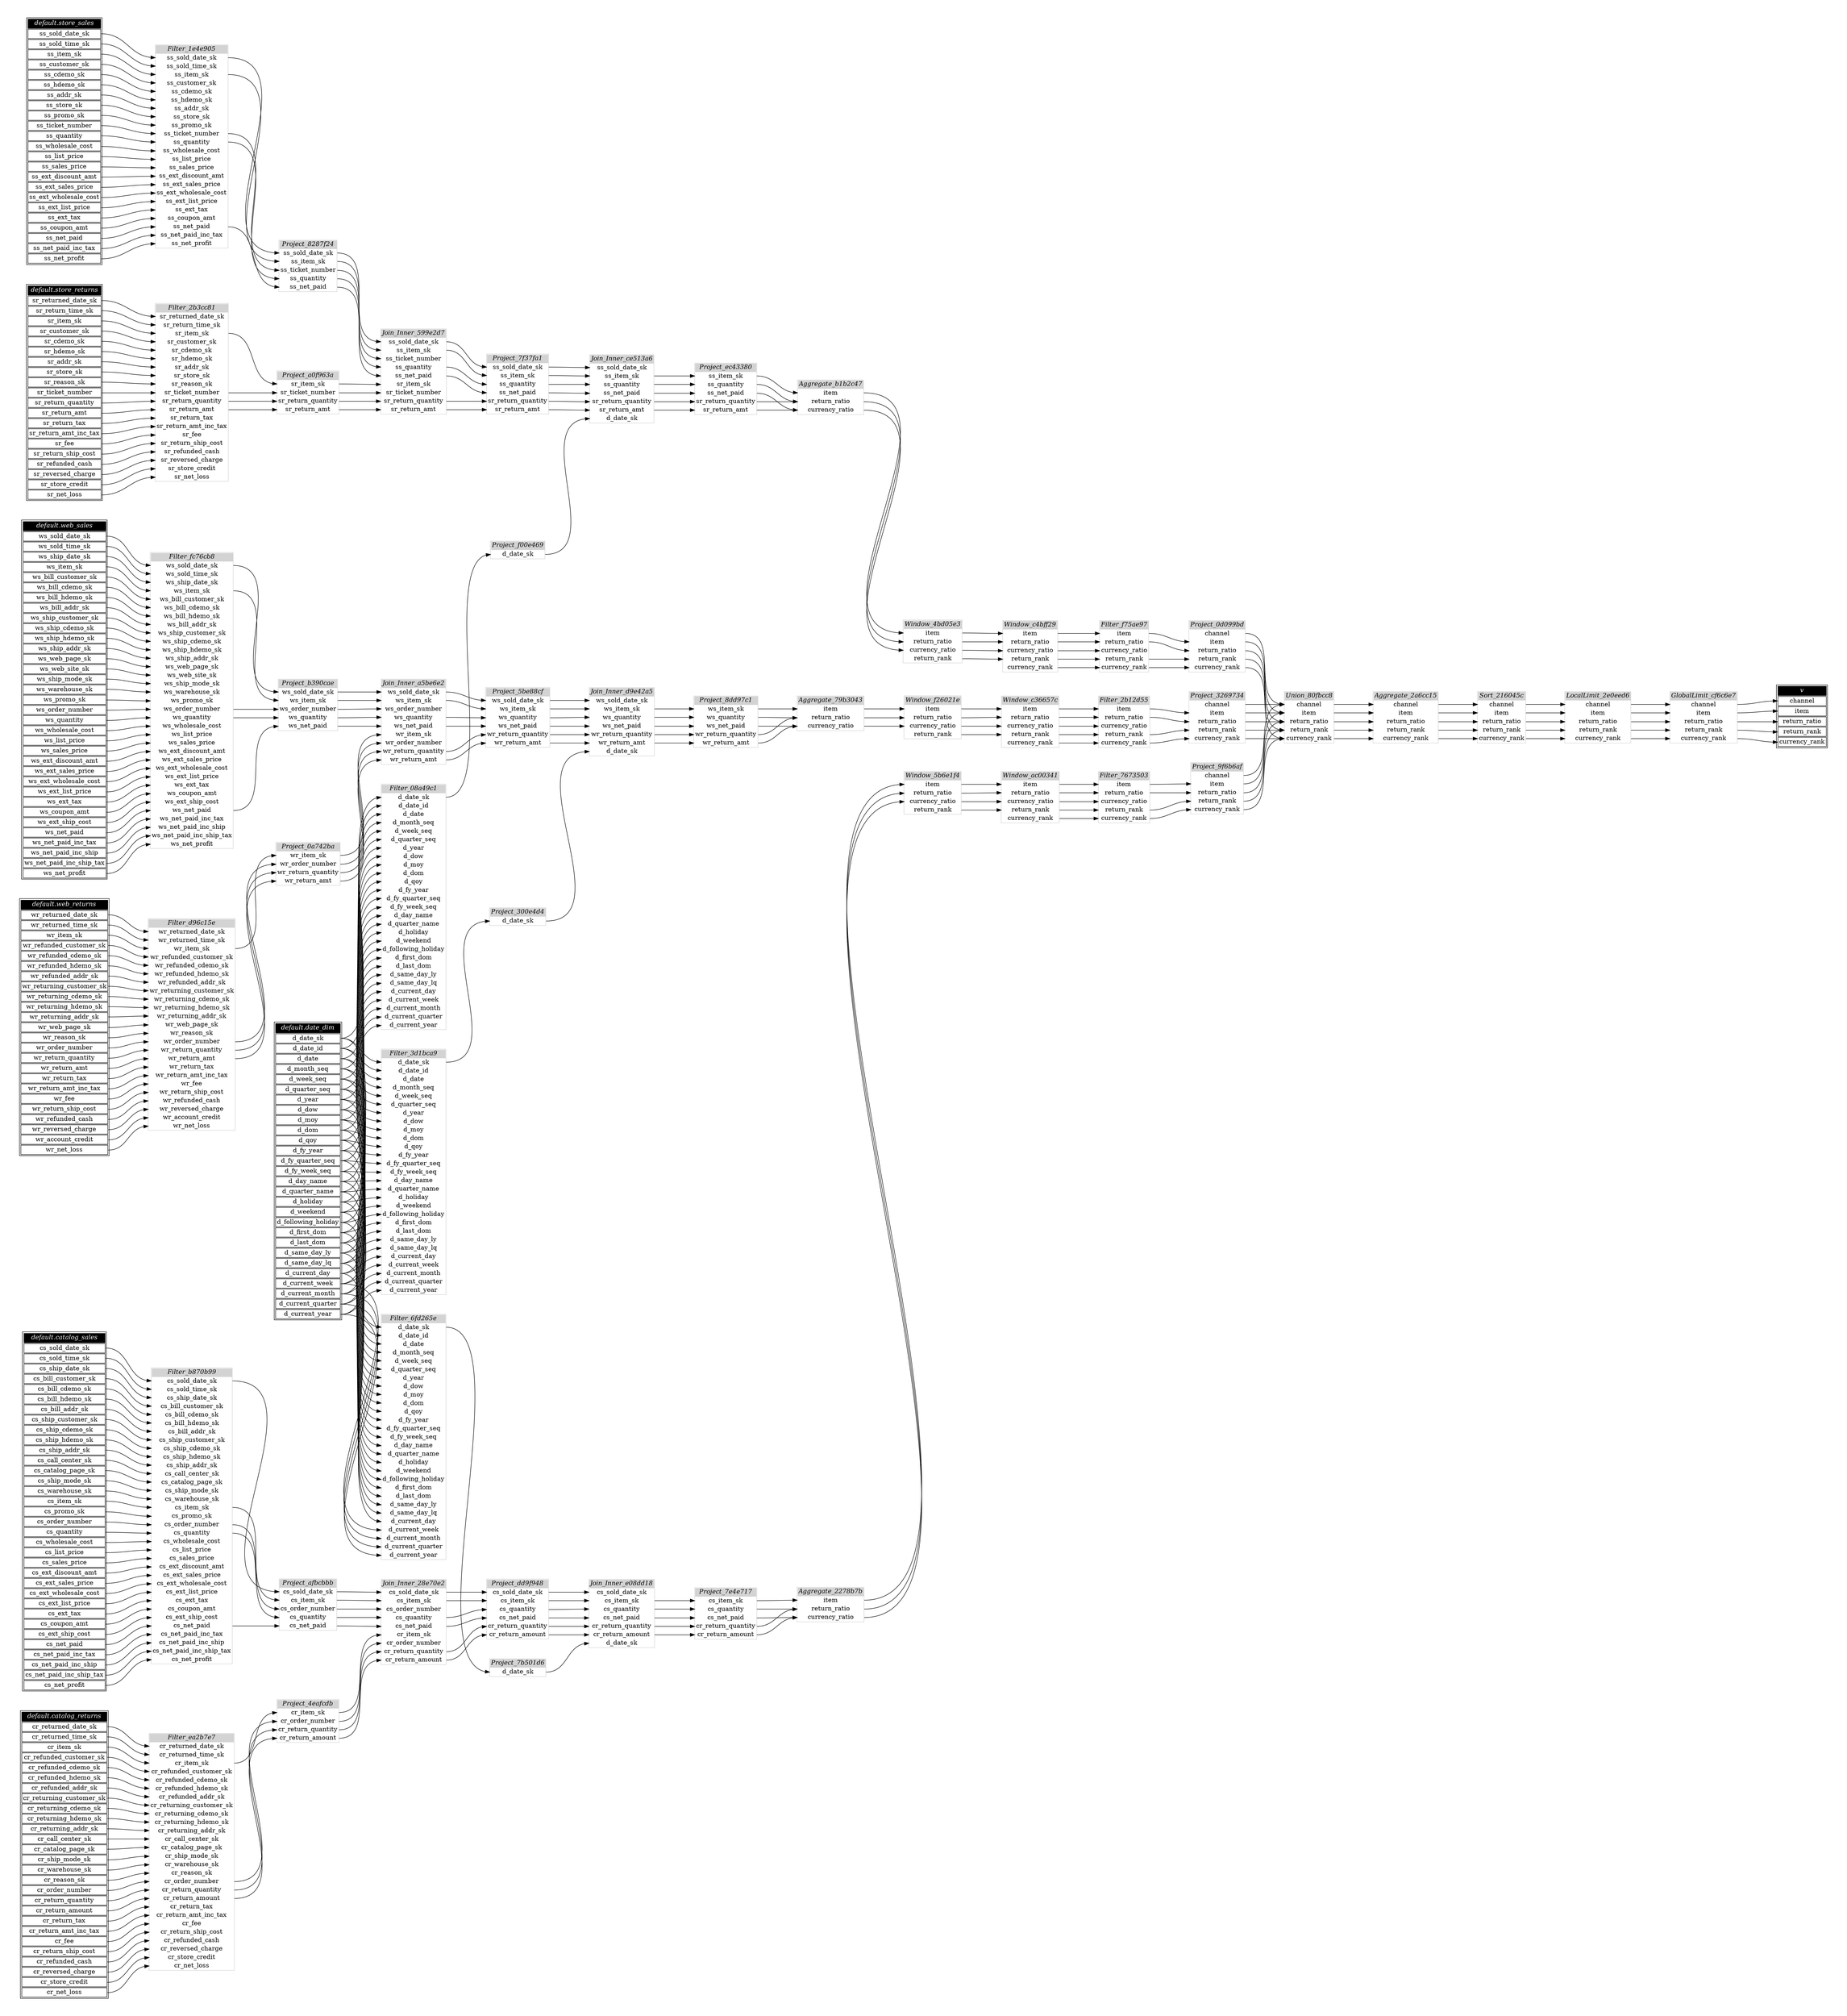 // Automatically generated by TPCDSFlowTestSuite


digraph {
  graph [pad="0.5" nodesep="0.5" ranksep="1" fontname="Helvetica" rankdir=LR];
  node [shape=plaintext]

  
"Aggregate_2278b7b" [label=<
<table color="lightgray" border="1" cellborder="0" cellspacing="0">
  <tr><td bgcolor="lightgray" port="nodeName"><i>Aggregate_2278b7b</i></td></tr>
  <tr><td port="0">item</td></tr>
<tr><td port="1">return_ratio</td></tr>
<tr><td port="2">currency_ratio</td></tr>
</table>>];
     

"Aggregate_2a6cc15" [label=<
<table color="lightgray" border="1" cellborder="0" cellspacing="0">
  <tr><td bgcolor="lightgray" port="nodeName"><i>Aggregate_2a6cc15</i></td></tr>
  <tr><td port="0">channel</td></tr>
<tr><td port="1">item</td></tr>
<tr><td port="2">return_ratio</td></tr>
<tr><td port="3">return_rank</td></tr>
<tr><td port="4">currency_rank</td></tr>
</table>>];
     

"Aggregate_79b3043" [label=<
<table color="lightgray" border="1" cellborder="0" cellspacing="0">
  <tr><td bgcolor="lightgray" port="nodeName"><i>Aggregate_79b3043</i></td></tr>
  <tr><td port="0">item</td></tr>
<tr><td port="1">return_ratio</td></tr>
<tr><td port="2">currency_ratio</td></tr>
</table>>];
     

"Aggregate_b1b2c47" [label=<
<table color="lightgray" border="1" cellborder="0" cellspacing="0">
  <tr><td bgcolor="lightgray" port="nodeName"><i>Aggregate_b1b2c47</i></td></tr>
  <tr><td port="0">item</td></tr>
<tr><td port="1">return_ratio</td></tr>
<tr><td port="2">currency_ratio</td></tr>
</table>>];
     

"Filter_08a49c1" [label=<
<table color="lightgray" border="1" cellborder="0" cellspacing="0">
  <tr><td bgcolor="lightgray" port="nodeName"><i>Filter_08a49c1</i></td></tr>
  <tr><td port="0">d_date_sk</td></tr>
<tr><td port="1">d_date_id</td></tr>
<tr><td port="2">d_date</td></tr>
<tr><td port="3">d_month_seq</td></tr>
<tr><td port="4">d_week_seq</td></tr>
<tr><td port="5">d_quarter_seq</td></tr>
<tr><td port="6">d_year</td></tr>
<tr><td port="7">d_dow</td></tr>
<tr><td port="8">d_moy</td></tr>
<tr><td port="9">d_dom</td></tr>
<tr><td port="10">d_qoy</td></tr>
<tr><td port="11">d_fy_year</td></tr>
<tr><td port="12">d_fy_quarter_seq</td></tr>
<tr><td port="13">d_fy_week_seq</td></tr>
<tr><td port="14">d_day_name</td></tr>
<tr><td port="15">d_quarter_name</td></tr>
<tr><td port="16">d_holiday</td></tr>
<tr><td port="17">d_weekend</td></tr>
<tr><td port="18">d_following_holiday</td></tr>
<tr><td port="19">d_first_dom</td></tr>
<tr><td port="20">d_last_dom</td></tr>
<tr><td port="21">d_same_day_ly</td></tr>
<tr><td port="22">d_same_day_lq</td></tr>
<tr><td port="23">d_current_day</td></tr>
<tr><td port="24">d_current_week</td></tr>
<tr><td port="25">d_current_month</td></tr>
<tr><td port="26">d_current_quarter</td></tr>
<tr><td port="27">d_current_year</td></tr>
</table>>];
     

"Filter_1e4e905" [label=<
<table color="lightgray" border="1" cellborder="0" cellspacing="0">
  <tr><td bgcolor="lightgray" port="nodeName"><i>Filter_1e4e905</i></td></tr>
  <tr><td port="0">ss_sold_date_sk</td></tr>
<tr><td port="1">ss_sold_time_sk</td></tr>
<tr><td port="2">ss_item_sk</td></tr>
<tr><td port="3">ss_customer_sk</td></tr>
<tr><td port="4">ss_cdemo_sk</td></tr>
<tr><td port="5">ss_hdemo_sk</td></tr>
<tr><td port="6">ss_addr_sk</td></tr>
<tr><td port="7">ss_store_sk</td></tr>
<tr><td port="8">ss_promo_sk</td></tr>
<tr><td port="9">ss_ticket_number</td></tr>
<tr><td port="10">ss_quantity</td></tr>
<tr><td port="11">ss_wholesale_cost</td></tr>
<tr><td port="12">ss_list_price</td></tr>
<tr><td port="13">ss_sales_price</td></tr>
<tr><td port="14">ss_ext_discount_amt</td></tr>
<tr><td port="15">ss_ext_sales_price</td></tr>
<tr><td port="16">ss_ext_wholesale_cost</td></tr>
<tr><td port="17">ss_ext_list_price</td></tr>
<tr><td port="18">ss_ext_tax</td></tr>
<tr><td port="19">ss_coupon_amt</td></tr>
<tr><td port="20">ss_net_paid</td></tr>
<tr><td port="21">ss_net_paid_inc_tax</td></tr>
<tr><td port="22">ss_net_profit</td></tr>
</table>>];
     

"Filter_2b12d55" [label=<
<table color="lightgray" border="1" cellborder="0" cellspacing="0">
  <tr><td bgcolor="lightgray" port="nodeName"><i>Filter_2b12d55</i></td></tr>
  <tr><td port="0">item</td></tr>
<tr><td port="1">return_ratio</td></tr>
<tr><td port="2">currency_ratio</td></tr>
<tr><td port="3">return_rank</td></tr>
<tr><td port="4">currency_rank</td></tr>
</table>>];
     

"Filter_2b3cc81" [label=<
<table color="lightgray" border="1" cellborder="0" cellspacing="0">
  <tr><td bgcolor="lightgray" port="nodeName"><i>Filter_2b3cc81</i></td></tr>
  <tr><td port="0">sr_returned_date_sk</td></tr>
<tr><td port="1">sr_return_time_sk</td></tr>
<tr><td port="2">sr_item_sk</td></tr>
<tr><td port="3">sr_customer_sk</td></tr>
<tr><td port="4">sr_cdemo_sk</td></tr>
<tr><td port="5">sr_hdemo_sk</td></tr>
<tr><td port="6">sr_addr_sk</td></tr>
<tr><td port="7">sr_store_sk</td></tr>
<tr><td port="8">sr_reason_sk</td></tr>
<tr><td port="9">sr_ticket_number</td></tr>
<tr><td port="10">sr_return_quantity</td></tr>
<tr><td port="11">sr_return_amt</td></tr>
<tr><td port="12">sr_return_tax</td></tr>
<tr><td port="13">sr_return_amt_inc_tax</td></tr>
<tr><td port="14">sr_fee</td></tr>
<tr><td port="15">sr_return_ship_cost</td></tr>
<tr><td port="16">sr_refunded_cash</td></tr>
<tr><td port="17">sr_reversed_charge</td></tr>
<tr><td port="18">sr_store_credit</td></tr>
<tr><td port="19">sr_net_loss</td></tr>
</table>>];
     

"Filter_3d1bca9" [label=<
<table color="lightgray" border="1" cellborder="0" cellspacing="0">
  <tr><td bgcolor="lightgray" port="nodeName"><i>Filter_3d1bca9</i></td></tr>
  <tr><td port="0">d_date_sk</td></tr>
<tr><td port="1">d_date_id</td></tr>
<tr><td port="2">d_date</td></tr>
<tr><td port="3">d_month_seq</td></tr>
<tr><td port="4">d_week_seq</td></tr>
<tr><td port="5">d_quarter_seq</td></tr>
<tr><td port="6">d_year</td></tr>
<tr><td port="7">d_dow</td></tr>
<tr><td port="8">d_moy</td></tr>
<tr><td port="9">d_dom</td></tr>
<tr><td port="10">d_qoy</td></tr>
<tr><td port="11">d_fy_year</td></tr>
<tr><td port="12">d_fy_quarter_seq</td></tr>
<tr><td port="13">d_fy_week_seq</td></tr>
<tr><td port="14">d_day_name</td></tr>
<tr><td port="15">d_quarter_name</td></tr>
<tr><td port="16">d_holiday</td></tr>
<tr><td port="17">d_weekend</td></tr>
<tr><td port="18">d_following_holiday</td></tr>
<tr><td port="19">d_first_dom</td></tr>
<tr><td port="20">d_last_dom</td></tr>
<tr><td port="21">d_same_day_ly</td></tr>
<tr><td port="22">d_same_day_lq</td></tr>
<tr><td port="23">d_current_day</td></tr>
<tr><td port="24">d_current_week</td></tr>
<tr><td port="25">d_current_month</td></tr>
<tr><td port="26">d_current_quarter</td></tr>
<tr><td port="27">d_current_year</td></tr>
</table>>];
     

"Filter_6fd265e" [label=<
<table color="lightgray" border="1" cellborder="0" cellspacing="0">
  <tr><td bgcolor="lightgray" port="nodeName"><i>Filter_6fd265e</i></td></tr>
  <tr><td port="0">d_date_sk</td></tr>
<tr><td port="1">d_date_id</td></tr>
<tr><td port="2">d_date</td></tr>
<tr><td port="3">d_month_seq</td></tr>
<tr><td port="4">d_week_seq</td></tr>
<tr><td port="5">d_quarter_seq</td></tr>
<tr><td port="6">d_year</td></tr>
<tr><td port="7">d_dow</td></tr>
<tr><td port="8">d_moy</td></tr>
<tr><td port="9">d_dom</td></tr>
<tr><td port="10">d_qoy</td></tr>
<tr><td port="11">d_fy_year</td></tr>
<tr><td port="12">d_fy_quarter_seq</td></tr>
<tr><td port="13">d_fy_week_seq</td></tr>
<tr><td port="14">d_day_name</td></tr>
<tr><td port="15">d_quarter_name</td></tr>
<tr><td port="16">d_holiday</td></tr>
<tr><td port="17">d_weekend</td></tr>
<tr><td port="18">d_following_holiday</td></tr>
<tr><td port="19">d_first_dom</td></tr>
<tr><td port="20">d_last_dom</td></tr>
<tr><td port="21">d_same_day_ly</td></tr>
<tr><td port="22">d_same_day_lq</td></tr>
<tr><td port="23">d_current_day</td></tr>
<tr><td port="24">d_current_week</td></tr>
<tr><td port="25">d_current_month</td></tr>
<tr><td port="26">d_current_quarter</td></tr>
<tr><td port="27">d_current_year</td></tr>
</table>>];
     

"Filter_7673503" [label=<
<table color="lightgray" border="1" cellborder="0" cellspacing="0">
  <tr><td bgcolor="lightgray" port="nodeName"><i>Filter_7673503</i></td></tr>
  <tr><td port="0">item</td></tr>
<tr><td port="1">return_ratio</td></tr>
<tr><td port="2">currency_ratio</td></tr>
<tr><td port="3">return_rank</td></tr>
<tr><td port="4">currency_rank</td></tr>
</table>>];
     

"Filter_b870b99" [label=<
<table color="lightgray" border="1" cellborder="0" cellspacing="0">
  <tr><td bgcolor="lightgray" port="nodeName"><i>Filter_b870b99</i></td></tr>
  <tr><td port="0">cs_sold_date_sk</td></tr>
<tr><td port="1">cs_sold_time_sk</td></tr>
<tr><td port="2">cs_ship_date_sk</td></tr>
<tr><td port="3">cs_bill_customer_sk</td></tr>
<tr><td port="4">cs_bill_cdemo_sk</td></tr>
<tr><td port="5">cs_bill_hdemo_sk</td></tr>
<tr><td port="6">cs_bill_addr_sk</td></tr>
<tr><td port="7">cs_ship_customer_sk</td></tr>
<tr><td port="8">cs_ship_cdemo_sk</td></tr>
<tr><td port="9">cs_ship_hdemo_sk</td></tr>
<tr><td port="10">cs_ship_addr_sk</td></tr>
<tr><td port="11">cs_call_center_sk</td></tr>
<tr><td port="12">cs_catalog_page_sk</td></tr>
<tr><td port="13">cs_ship_mode_sk</td></tr>
<tr><td port="14">cs_warehouse_sk</td></tr>
<tr><td port="15">cs_item_sk</td></tr>
<tr><td port="16">cs_promo_sk</td></tr>
<tr><td port="17">cs_order_number</td></tr>
<tr><td port="18">cs_quantity</td></tr>
<tr><td port="19">cs_wholesale_cost</td></tr>
<tr><td port="20">cs_list_price</td></tr>
<tr><td port="21">cs_sales_price</td></tr>
<tr><td port="22">cs_ext_discount_amt</td></tr>
<tr><td port="23">cs_ext_sales_price</td></tr>
<tr><td port="24">cs_ext_wholesale_cost</td></tr>
<tr><td port="25">cs_ext_list_price</td></tr>
<tr><td port="26">cs_ext_tax</td></tr>
<tr><td port="27">cs_coupon_amt</td></tr>
<tr><td port="28">cs_ext_ship_cost</td></tr>
<tr><td port="29">cs_net_paid</td></tr>
<tr><td port="30">cs_net_paid_inc_tax</td></tr>
<tr><td port="31">cs_net_paid_inc_ship</td></tr>
<tr><td port="32">cs_net_paid_inc_ship_tax</td></tr>
<tr><td port="33">cs_net_profit</td></tr>
</table>>];
     

"Filter_d96c15e" [label=<
<table color="lightgray" border="1" cellborder="0" cellspacing="0">
  <tr><td bgcolor="lightgray" port="nodeName"><i>Filter_d96c15e</i></td></tr>
  <tr><td port="0">wr_returned_date_sk</td></tr>
<tr><td port="1">wr_returned_time_sk</td></tr>
<tr><td port="2">wr_item_sk</td></tr>
<tr><td port="3">wr_refunded_customer_sk</td></tr>
<tr><td port="4">wr_refunded_cdemo_sk</td></tr>
<tr><td port="5">wr_refunded_hdemo_sk</td></tr>
<tr><td port="6">wr_refunded_addr_sk</td></tr>
<tr><td port="7">wr_returning_customer_sk</td></tr>
<tr><td port="8">wr_returning_cdemo_sk</td></tr>
<tr><td port="9">wr_returning_hdemo_sk</td></tr>
<tr><td port="10">wr_returning_addr_sk</td></tr>
<tr><td port="11">wr_web_page_sk</td></tr>
<tr><td port="12">wr_reason_sk</td></tr>
<tr><td port="13">wr_order_number</td></tr>
<tr><td port="14">wr_return_quantity</td></tr>
<tr><td port="15">wr_return_amt</td></tr>
<tr><td port="16">wr_return_tax</td></tr>
<tr><td port="17">wr_return_amt_inc_tax</td></tr>
<tr><td port="18">wr_fee</td></tr>
<tr><td port="19">wr_return_ship_cost</td></tr>
<tr><td port="20">wr_refunded_cash</td></tr>
<tr><td port="21">wr_reversed_charge</td></tr>
<tr><td port="22">wr_account_credit</td></tr>
<tr><td port="23">wr_net_loss</td></tr>
</table>>];
     

"Filter_ea2b7e7" [label=<
<table color="lightgray" border="1" cellborder="0" cellspacing="0">
  <tr><td bgcolor="lightgray" port="nodeName"><i>Filter_ea2b7e7</i></td></tr>
  <tr><td port="0">cr_returned_date_sk</td></tr>
<tr><td port="1">cr_returned_time_sk</td></tr>
<tr><td port="2">cr_item_sk</td></tr>
<tr><td port="3">cr_refunded_customer_sk</td></tr>
<tr><td port="4">cr_refunded_cdemo_sk</td></tr>
<tr><td port="5">cr_refunded_hdemo_sk</td></tr>
<tr><td port="6">cr_refunded_addr_sk</td></tr>
<tr><td port="7">cr_returning_customer_sk</td></tr>
<tr><td port="8">cr_returning_cdemo_sk</td></tr>
<tr><td port="9">cr_returning_hdemo_sk</td></tr>
<tr><td port="10">cr_returning_addr_sk</td></tr>
<tr><td port="11">cr_call_center_sk</td></tr>
<tr><td port="12">cr_catalog_page_sk</td></tr>
<tr><td port="13">cr_ship_mode_sk</td></tr>
<tr><td port="14">cr_warehouse_sk</td></tr>
<tr><td port="15">cr_reason_sk</td></tr>
<tr><td port="16">cr_order_number</td></tr>
<tr><td port="17">cr_return_quantity</td></tr>
<tr><td port="18">cr_return_amount</td></tr>
<tr><td port="19">cr_return_tax</td></tr>
<tr><td port="20">cr_return_amt_inc_tax</td></tr>
<tr><td port="21">cr_fee</td></tr>
<tr><td port="22">cr_return_ship_cost</td></tr>
<tr><td port="23">cr_refunded_cash</td></tr>
<tr><td port="24">cr_reversed_charge</td></tr>
<tr><td port="25">cr_store_credit</td></tr>
<tr><td port="26">cr_net_loss</td></tr>
</table>>];
     

"Filter_f75ae97" [label=<
<table color="lightgray" border="1" cellborder="0" cellspacing="0">
  <tr><td bgcolor="lightgray" port="nodeName"><i>Filter_f75ae97</i></td></tr>
  <tr><td port="0">item</td></tr>
<tr><td port="1">return_ratio</td></tr>
<tr><td port="2">currency_ratio</td></tr>
<tr><td port="3">return_rank</td></tr>
<tr><td port="4">currency_rank</td></tr>
</table>>];
     

"Filter_fc76cb8" [label=<
<table color="lightgray" border="1" cellborder="0" cellspacing="0">
  <tr><td bgcolor="lightgray" port="nodeName"><i>Filter_fc76cb8</i></td></tr>
  <tr><td port="0">ws_sold_date_sk</td></tr>
<tr><td port="1">ws_sold_time_sk</td></tr>
<tr><td port="2">ws_ship_date_sk</td></tr>
<tr><td port="3">ws_item_sk</td></tr>
<tr><td port="4">ws_bill_customer_sk</td></tr>
<tr><td port="5">ws_bill_cdemo_sk</td></tr>
<tr><td port="6">ws_bill_hdemo_sk</td></tr>
<tr><td port="7">ws_bill_addr_sk</td></tr>
<tr><td port="8">ws_ship_customer_sk</td></tr>
<tr><td port="9">ws_ship_cdemo_sk</td></tr>
<tr><td port="10">ws_ship_hdemo_sk</td></tr>
<tr><td port="11">ws_ship_addr_sk</td></tr>
<tr><td port="12">ws_web_page_sk</td></tr>
<tr><td port="13">ws_web_site_sk</td></tr>
<tr><td port="14">ws_ship_mode_sk</td></tr>
<tr><td port="15">ws_warehouse_sk</td></tr>
<tr><td port="16">ws_promo_sk</td></tr>
<tr><td port="17">ws_order_number</td></tr>
<tr><td port="18">ws_quantity</td></tr>
<tr><td port="19">ws_wholesale_cost</td></tr>
<tr><td port="20">ws_list_price</td></tr>
<tr><td port="21">ws_sales_price</td></tr>
<tr><td port="22">ws_ext_discount_amt</td></tr>
<tr><td port="23">ws_ext_sales_price</td></tr>
<tr><td port="24">ws_ext_wholesale_cost</td></tr>
<tr><td port="25">ws_ext_list_price</td></tr>
<tr><td port="26">ws_ext_tax</td></tr>
<tr><td port="27">ws_coupon_amt</td></tr>
<tr><td port="28">ws_ext_ship_cost</td></tr>
<tr><td port="29">ws_net_paid</td></tr>
<tr><td port="30">ws_net_paid_inc_tax</td></tr>
<tr><td port="31">ws_net_paid_inc_ship</td></tr>
<tr><td port="32">ws_net_paid_inc_ship_tax</td></tr>
<tr><td port="33">ws_net_profit</td></tr>
</table>>];
     

"GlobalLimit_cf6c6e7" [label=<
<table color="lightgray" border="1" cellborder="0" cellspacing="0">
  <tr><td bgcolor="lightgray" port="nodeName"><i>GlobalLimit_cf6c6e7</i></td></tr>
  <tr><td port="0">channel</td></tr>
<tr><td port="1">item</td></tr>
<tr><td port="2">return_ratio</td></tr>
<tr><td port="3">return_rank</td></tr>
<tr><td port="4">currency_rank</td></tr>
</table>>];
     

"Join_Inner_28e70e2" [label=<
<table color="lightgray" border="1" cellborder="0" cellspacing="0">
  <tr><td bgcolor="lightgray" port="nodeName"><i>Join_Inner_28e70e2</i></td></tr>
  <tr><td port="0">cs_sold_date_sk</td></tr>
<tr><td port="1">cs_item_sk</td></tr>
<tr><td port="2">cs_order_number</td></tr>
<tr><td port="3">cs_quantity</td></tr>
<tr><td port="4">cs_net_paid</td></tr>
<tr><td port="5">cr_item_sk</td></tr>
<tr><td port="6">cr_order_number</td></tr>
<tr><td port="7">cr_return_quantity</td></tr>
<tr><td port="8">cr_return_amount</td></tr>
</table>>];
     

"Join_Inner_599e2d7" [label=<
<table color="lightgray" border="1" cellborder="0" cellspacing="0">
  <tr><td bgcolor="lightgray" port="nodeName"><i>Join_Inner_599e2d7</i></td></tr>
  <tr><td port="0">ss_sold_date_sk</td></tr>
<tr><td port="1">ss_item_sk</td></tr>
<tr><td port="2">ss_ticket_number</td></tr>
<tr><td port="3">ss_quantity</td></tr>
<tr><td port="4">ss_net_paid</td></tr>
<tr><td port="5">sr_item_sk</td></tr>
<tr><td port="6">sr_ticket_number</td></tr>
<tr><td port="7">sr_return_quantity</td></tr>
<tr><td port="8">sr_return_amt</td></tr>
</table>>];
     

"Join_Inner_a5be6e2" [label=<
<table color="lightgray" border="1" cellborder="0" cellspacing="0">
  <tr><td bgcolor="lightgray" port="nodeName"><i>Join_Inner_a5be6e2</i></td></tr>
  <tr><td port="0">ws_sold_date_sk</td></tr>
<tr><td port="1">ws_item_sk</td></tr>
<tr><td port="2">ws_order_number</td></tr>
<tr><td port="3">ws_quantity</td></tr>
<tr><td port="4">ws_net_paid</td></tr>
<tr><td port="5">wr_item_sk</td></tr>
<tr><td port="6">wr_order_number</td></tr>
<tr><td port="7">wr_return_quantity</td></tr>
<tr><td port="8">wr_return_amt</td></tr>
</table>>];
     

"Join_Inner_ce513a6" [label=<
<table color="lightgray" border="1" cellborder="0" cellspacing="0">
  <tr><td bgcolor="lightgray" port="nodeName"><i>Join_Inner_ce513a6</i></td></tr>
  <tr><td port="0">ss_sold_date_sk</td></tr>
<tr><td port="1">ss_item_sk</td></tr>
<tr><td port="2">ss_quantity</td></tr>
<tr><td port="3">ss_net_paid</td></tr>
<tr><td port="4">sr_return_quantity</td></tr>
<tr><td port="5">sr_return_amt</td></tr>
<tr><td port="6">d_date_sk</td></tr>
</table>>];
     

"Join_Inner_d9e42a5" [label=<
<table color="lightgray" border="1" cellborder="0" cellspacing="0">
  <tr><td bgcolor="lightgray" port="nodeName"><i>Join_Inner_d9e42a5</i></td></tr>
  <tr><td port="0">ws_sold_date_sk</td></tr>
<tr><td port="1">ws_item_sk</td></tr>
<tr><td port="2">ws_quantity</td></tr>
<tr><td port="3">ws_net_paid</td></tr>
<tr><td port="4">wr_return_quantity</td></tr>
<tr><td port="5">wr_return_amt</td></tr>
<tr><td port="6">d_date_sk</td></tr>
</table>>];
     

"Join_Inner_e08dd18" [label=<
<table color="lightgray" border="1" cellborder="0" cellspacing="0">
  <tr><td bgcolor="lightgray" port="nodeName"><i>Join_Inner_e08dd18</i></td></tr>
  <tr><td port="0">cs_sold_date_sk</td></tr>
<tr><td port="1">cs_item_sk</td></tr>
<tr><td port="2">cs_quantity</td></tr>
<tr><td port="3">cs_net_paid</td></tr>
<tr><td port="4">cr_return_quantity</td></tr>
<tr><td port="5">cr_return_amount</td></tr>
<tr><td port="6">d_date_sk</td></tr>
</table>>];
     

"LocalLimit_2e0eed6" [label=<
<table color="lightgray" border="1" cellborder="0" cellspacing="0">
  <tr><td bgcolor="lightgray" port="nodeName"><i>LocalLimit_2e0eed6</i></td></tr>
  <tr><td port="0">channel</td></tr>
<tr><td port="1">item</td></tr>
<tr><td port="2">return_ratio</td></tr>
<tr><td port="3">return_rank</td></tr>
<tr><td port="4">currency_rank</td></tr>
</table>>];
     

"Project_0a742ba" [label=<
<table color="lightgray" border="1" cellborder="0" cellspacing="0">
  <tr><td bgcolor="lightgray" port="nodeName"><i>Project_0a742ba</i></td></tr>
  <tr><td port="0">wr_item_sk</td></tr>
<tr><td port="1">wr_order_number</td></tr>
<tr><td port="2">wr_return_quantity</td></tr>
<tr><td port="3">wr_return_amt</td></tr>
</table>>];
     

"Project_0d099bd" [label=<
<table color="lightgray" border="1" cellborder="0" cellspacing="0">
  <tr><td bgcolor="lightgray" port="nodeName"><i>Project_0d099bd</i></td></tr>
  <tr><td port="0">channel</td></tr>
<tr><td port="1">item</td></tr>
<tr><td port="2">return_ratio</td></tr>
<tr><td port="3">return_rank</td></tr>
<tr><td port="4">currency_rank</td></tr>
</table>>];
     

"Project_300e4d4" [label=<
<table color="lightgray" border="1" cellborder="0" cellspacing="0">
  <tr><td bgcolor="lightgray" port="nodeName"><i>Project_300e4d4</i></td></tr>
  <tr><td port="0">d_date_sk</td></tr>
</table>>];
     

"Project_3269734" [label=<
<table color="lightgray" border="1" cellborder="0" cellspacing="0">
  <tr><td bgcolor="lightgray" port="nodeName"><i>Project_3269734</i></td></tr>
  <tr><td port="0">channel</td></tr>
<tr><td port="1">item</td></tr>
<tr><td port="2">return_ratio</td></tr>
<tr><td port="3">return_rank</td></tr>
<tr><td port="4">currency_rank</td></tr>
</table>>];
     

"Project_4eafcdb" [label=<
<table color="lightgray" border="1" cellborder="0" cellspacing="0">
  <tr><td bgcolor="lightgray" port="nodeName"><i>Project_4eafcdb</i></td></tr>
  <tr><td port="0">cr_item_sk</td></tr>
<tr><td port="1">cr_order_number</td></tr>
<tr><td port="2">cr_return_quantity</td></tr>
<tr><td port="3">cr_return_amount</td></tr>
</table>>];
     

"Project_5be88cf" [label=<
<table color="lightgray" border="1" cellborder="0" cellspacing="0">
  <tr><td bgcolor="lightgray" port="nodeName"><i>Project_5be88cf</i></td></tr>
  <tr><td port="0">ws_sold_date_sk</td></tr>
<tr><td port="1">ws_item_sk</td></tr>
<tr><td port="2">ws_quantity</td></tr>
<tr><td port="3">ws_net_paid</td></tr>
<tr><td port="4">wr_return_quantity</td></tr>
<tr><td port="5">wr_return_amt</td></tr>
</table>>];
     

"Project_7b501d6" [label=<
<table color="lightgray" border="1" cellborder="0" cellspacing="0">
  <tr><td bgcolor="lightgray" port="nodeName"><i>Project_7b501d6</i></td></tr>
  <tr><td port="0">d_date_sk</td></tr>
</table>>];
     

"Project_7e4e717" [label=<
<table color="lightgray" border="1" cellborder="0" cellspacing="0">
  <tr><td bgcolor="lightgray" port="nodeName"><i>Project_7e4e717</i></td></tr>
  <tr><td port="0">cs_item_sk</td></tr>
<tr><td port="1">cs_quantity</td></tr>
<tr><td port="2">cs_net_paid</td></tr>
<tr><td port="3">cr_return_quantity</td></tr>
<tr><td port="4">cr_return_amount</td></tr>
</table>>];
     

"Project_7f37fa1" [label=<
<table color="lightgray" border="1" cellborder="0" cellspacing="0">
  <tr><td bgcolor="lightgray" port="nodeName"><i>Project_7f37fa1</i></td></tr>
  <tr><td port="0">ss_sold_date_sk</td></tr>
<tr><td port="1">ss_item_sk</td></tr>
<tr><td port="2">ss_quantity</td></tr>
<tr><td port="3">ss_net_paid</td></tr>
<tr><td port="4">sr_return_quantity</td></tr>
<tr><td port="5">sr_return_amt</td></tr>
</table>>];
     

"Project_8287f24" [label=<
<table color="lightgray" border="1" cellborder="0" cellspacing="0">
  <tr><td bgcolor="lightgray" port="nodeName"><i>Project_8287f24</i></td></tr>
  <tr><td port="0">ss_sold_date_sk</td></tr>
<tr><td port="1">ss_item_sk</td></tr>
<tr><td port="2">ss_ticket_number</td></tr>
<tr><td port="3">ss_quantity</td></tr>
<tr><td port="4">ss_net_paid</td></tr>
</table>>];
     

"Project_8dd97c1" [label=<
<table color="lightgray" border="1" cellborder="0" cellspacing="0">
  <tr><td bgcolor="lightgray" port="nodeName"><i>Project_8dd97c1</i></td></tr>
  <tr><td port="0">ws_item_sk</td></tr>
<tr><td port="1">ws_quantity</td></tr>
<tr><td port="2">ws_net_paid</td></tr>
<tr><td port="3">wr_return_quantity</td></tr>
<tr><td port="4">wr_return_amt</td></tr>
</table>>];
     

"Project_9f6b6af" [label=<
<table color="lightgray" border="1" cellborder="0" cellspacing="0">
  <tr><td bgcolor="lightgray" port="nodeName"><i>Project_9f6b6af</i></td></tr>
  <tr><td port="0">channel</td></tr>
<tr><td port="1">item</td></tr>
<tr><td port="2">return_ratio</td></tr>
<tr><td port="3">return_rank</td></tr>
<tr><td port="4">currency_rank</td></tr>
</table>>];
     

"Project_a0f963a" [label=<
<table color="lightgray" border="1" cellborder="0" cellspacing="0">
  <tr><td bgcolor="lightgray" port="nodeName"><i>Project_a0f963a</i></td></tr>
  <tr><td port="0">sr_item_sk</td></tr>
<tr><td port="1">sr_ticket_number</td></tr>
<tr><td port="2">sr_return_quantity</td></tr>
<tr><td port="3">sr_return_amt</td></tr>
</table>>];
     

"Project_afbcbbb" [label=<
<table color="lightgray" border="1" cellborder="0" cellspacing="0">
  <tr><td bgcolor="lightgray" port="nodeName"><i>Project_afbcbbb</i></td></tr>
  <tr><td port="0">cs_sold_date_sk</td></tr>
<tr><td port="1">cs_item_sk</td></tr>
<tr><td port="2">cs_order_number</td></tr>
<tr><td port="3">cs_quantity</td></tr>
<tr><td port="4">cs_net_paid</td></tr>
</table>>];
     

"Project_b390cae" [label=<
<table color="lightgray" border="1" cellborder="0" cellspacing="0">
  <tr><td bgcolor="lightgray" port="nodeName"><i>Project_b390cae</i></td></tr>
  <tr><td port="0">ws_sold_date_sk</td></tr>
<tr><td port="1">ws_item_sk</td></tr>
<tr><td port="2">ws_order_number</td></tr>
<tr><td port="3">ws_quantity</td></tr>
<tr><td port="4">ws_net_paid</td></tr>
</table>>];
     

"Project_dd9f948" [label=<
<table color="lightgray" border="1" cellborder="0" cellspacing="0">
  <tr><td bgcolor="lightgray" port="nodeName"><i>Project_dd9f948</i></td></tr>
  <tr><td port="0">cs_sold_date_sk</td></tr>
<tr><td port="1">cs_item_sk</td></tr>
<tr><td port="2">cs_quantity</td></tr>
<tr><td port="3">cs_net_paid</td></tr>
<tr><td port="4">cr_return_quantity</td></tr>
<tr><td port="5">cr_return_amount</td></tr>
</table>>];
     

"Project_ec43380" [label=<
<table color="lightgray" border="1" cellborder="0" cellspacing="0">
  <tr><td bgcolor="lightgray" port="nodeName"><i>Project_ec43380</i></td></tr>
  <tr><td port="0">ss_item_sk</td></tr>
<tr><td port="1">ss_quantity</td></tr>
<tr><td port="2">ss_net_paid</td></tr>
<tr><td port="3">sr_return_quantity</td></tr>
<tr><td port="4">sr_return_amt</td></tr>
</table>>];
     

"Project_f00e469" [label=<
<table color="lightgray" border="1" cellborder="0" cellspacing="0">
  <tr><td bgcolor="lightgray" port="nodeName"><i>Project_f00e469</i></td></tr>
  <tr><td port="0">d_date_sk</td></tr>
</table>>];
     

"Sort_216045c" [label=<
<table color="lightgray" border="1" cellborder="0" cellspacing="0">
  <tr><td bgcolor="lightgray" port="nodeName"><i>Sort_216045c</i></td></tr>
  <tr><td port="0">channel</td></tr>
<tr><td port="1">item</td></tr>
<tr><td port="2">return_ratio</td></tr>
<tr><td port="3">return_rank</td></tr>
<tr><td port="4">currency_rank</td></tr>
</table>>];
     

"Union_80fbcc8" [label=<
<table color="lightgray" border="1" cellborder="0" cellspacing="0">
  <tr><td bgcolor="lightgray" port="nodeName"><i>Union_80fbcc8</i></td></tr>
  <tr><td port="0">channel</td></tr>
<tr><td port="1">item</td></tr>
<tr><td port="2">return_ratio</td></tr>
<tr><td port="3">return_rank</td></tr>
<tr><td port="4">currency_rank</td></tr>
</table>>];
     

"Window_4bd05e3" [label=<
<table color="lightgray" border="1" cellborder="0" cellspacing="0">
  <tr><td bgcolor="lightgray" port="nodeName"><i>Window_4bd05e3</i></td></tr>
  <tr><td port="0">item</td></tr>
<tr><td port="1">return_ratio</td></tr>
<tr><td port="2">currency_ratio</td></tr>
<tr><td port="3">return_rank</td></tr>
</table>>];
     

"Window_5b6e1f4" [label=<
<table color="lightgray" border="1" cellborder="0" cellspacing="0">
  <tr><td bgcolor="lightgray" port="nodeName"><i>Window_5b6e1f4</i></td></tr>
  <tr><td port="0">item</td></tr>
<tr><td port="1">return_ratio</td></tr>
<tr><td port="2">currency_ratio</td></tr>
<tr><td port="3">return_rank</td></tr>
</table>>];
     

"Window_ac00341" [label=<
<table color="lightgray" border="1" cellborder="0" cellspacing="0">
  <tr><td bgcolor="lightgray" port="nodeName"><i>Window_ac00341</i></td></tr>
  <tr><td port="0">item</td></tr>
<tr><td port="1">return_ratio</td></tr>
<tr><td port="2">currency_ratio</td></tr>
<tr><td port="3">return_rank</td></tr>
<tr><td port="4">currency_rank</td></tr>
</table>>];
     

"Window_c36657c" [label=<
<table color="lightgray" border="1" cellborder="0" cellspacing="0">
  <tr><td bgcolor="lightgray" port="nodeName"><i>Window_c36657c</i></td></tr>
  <tr><td port="0">item</td></tr>
<tr><td port="1">return_ratio</td></tr>
<tr><td port="2">currency_ratio</td></tr>
<tr><td port="3">return_rank</td></tr>
<tr><td port="4">currency_rank</td></tr>
</table>>];
     

"Window_c4bff29" [label=<
<table color="lightgray" border="1" cellborder="0" cellspacing="0">
  <tr><td bgcolor="lightgray" port="nodeName"><i>Window_c4bff29</i></td></tr>
  <tr><td port="0">item</td></tr>
<tr><td port="1">return_ratio</td></tr>
<tr><td port="2">currency_ratio</td></tr>
<tr><td port="3">return_rank</td></tr>
<tr><td port="4">currency_rank</td></tr>
</table>>];
     

"Window_f26021e" [label=<
<table color="lightgray" border="1" cellborder="0" cellspacing="0">
  <tr><td bgcolor="lightgray" port="nodeName"><i>Window_f26021e</i></td></tr>
  <tr><td port="0">item</td></tr>
<tr><td port="1">return_ratio</td></tr>
<tr><td port="2">currency_ratio</td></tr>
<tr><td port="3">return_rank</td></tr>
</table>>];
     

"default.catalog_returns" [color="black" label=<
<table>
  <tr><td bgcolor="black" port="nodeName"><i><font color="white">default.catalog_returns</font></i></td></tr>
  <tr><td port="0">cr_returned_date_sk</td></tr>
<tr><td port="1">cr_returned_time_sk</td></tr>
<tr><td port="2">cr_item_sk</td></tr>
<tr><td port="3">cr_refunded_customer_sk</td></tr>
<tr><td port="4">cr_refunded_cdemo_sk</td></tr>
<tr><td port="5">cr_refunded_hdemo_sk</td></tr>
<tr><td port="6">cr_refunded_addr_sk</td></tr>
<tr><td port="7">cr_returning_customer_sk</td></tr>
<tr><td port="8">cr_returning_cdemo_sk</td></tr>
<tr><td port="9">cr_returning_hdemo_sk</td></tr>
<tr><td port="10">cr_returning_addr_sk</td></tr>
<tr><td port="11">cr_call_center_sk</td></tr>
<tr><td port="12">cr_catalog_page_sk</td></tr>
<tr><td port="13">cr_ship_mode_sk</td></tr>
<tr><td port="14">cr_warehouse_sk</td></tr>
<tr><td port="15">cr_reason_sk</td></tr>
<tr><td port="16">cr_order_number</td></tr>
<tr><td port="17">cr_return_quantity</td></tr>
<tr><td port="18">cr_return_amount</td></tr>
<tr><td port="19">cr_return_tax</td></tr>
<tr><td port="20">cr_return_amt_inc_tax</td></tr>
<tr><td port="21">cr_fee</td></tr>
<tr><td port="22">cr_return_ship_cost</td></tr>
<tr><td port="23">cr_refunded_cash</td></tr>
<tr><td port="24">cr_reversed_charge</td></tr>
<tr><td port="25">cr_store_credit</td></tr>
<tr><td port="26">cr_net_loss</td></tr>
</table>>];
     

"default.catalog_sales" [color="black" label=<
<table>
  <tr><td bgcolor="black" port="nodeName"><i><font color="white">default.catalog_sales</font></i></td></tr>
  <tr><td port="0">cs_sold_date_sk</td></tr>
<tr><td port="1">cs_sold_time_sk</td></tr>
<tr><td port="2">cs_ship_date_sk</td></tr>
<tr><td port="3">cs_bill_customer_sk</td></tr>
<tr><td port="4">cs_bill_cdemo_sk</td></tr>
<tr><td port="5">cs_bill_hdemo_sk</td></tr>
<tr><td port="6">cs_bill_addr_sk</td></tr>
<tr><td port="7">cs_ship_customer_sk</td></tr>
<tr><td port="8">cs_ship_cdemo_sk</td></tr>
<tr><td port="9">cs_ship_hdemo_sk</td></tr>
<tr><td port="10">cs_ship_addr_sk</td></tr>
<tr><td port="11">cs_call_center_sk</td></tr>
<tr><td port="12">cs_catalog_page_sk</td></tr>
<tr><td port="13">cs_ship_mode_sk</td></tr>
<tr><td port="14">cs_warehouse_sk</td></tr>
<tr><td port="15">cs_item_sk</td></tr>
<tr><td port="16">cs_promo_sk</td></tr>
<tr><td port="17">cs_order_number</td></tr>
<tr><td port="18">cs_quantity</td></tr>
<tr><td port="19">cs_wholesale_cost</td></tr>
<tr><td port="20">cs_list_price</td></tr>
<tr><td port="21">cs_sales_price</td></tr>
<tr><td port="22">cs_ext_discount_amt</td></tr>
<tr><td port="23">cs_ext_sales_price</td></tr>
<tr><td port="24">cs_ext_wholesale_cost</td></tr>
<tr><td port="25">cs_ext_list_price</td></tr>
<tr><td port="26">cs_ext_tax</td></tr>
<tr><td port="27">cs_coupon_amt</td></tr>
<tr><td port="28">cs_ext_ship_cost</td></tr>
<tr><td port="29">cs_net_paid</td></tr>
<tr><td port="30">cs_net_paid_inc_tax</td></tr>
<tr><td port="31">cs_net_paid_inc_ship</td></tr>
<tr><td port="32">cs_net_paid_inc_ship_tax</td></tr>
<tr><td port="33">cs_net_profit</td></tr>
</table>>];
     

"default.date_dim" [color="black" label=<
<table>
  <tr><td bgcolor="black" port="nodeName"><i><font color="white">default.date_dim</font></i></td></tr>
  <tr><td port="0">d_date_sk</td></tr>
<tr><td port="1">d_date_id</td></tr>
<tr><td port="2">d_date</td></tr>
<tr><td port="3">d_month_seq</td></tr>
<tr><td port="4">d_week_seq</td></tr>
<tr><td port="5">d_quarter_seq</td></tr>
<tr><td port="6">d_year</td></tr>
<tr><td port="7">d_dow</td></tr>
<tr><td port="8">d_moy</td></tr>
<tr><td port="9">d_dom</td></tr>
<tr><td port="10">d_qoy</td></tr>
<tr><td port="11">d_fy_year</td></tr>
<tr><td port="12">d_fy_quarter_seq</td></tr>
<tr><td port="13">d_fy_week_seq</td></tr>
<tr><td port="14">d_day_name</td></tr>
<tr><td port="15">d_quarter_name</td></tr>
<tr><td port="16">d_holiday</td></tr>
<tr><td port="17">d_weekend</td></tr>
<tr><td port="18">d_following_holiday</td></tr>
<tr><td port="19">d_first_dom</td></tr>
<tr><td port="20">d_last_dom</td></tr>
<tr><td port="21">d_same_day_ly</td></tr>
<tr><td port="22">d_same_day_lq</td></tr>
<tr><td port="23">d_current_day</td></tr>
<tr><td port="24">d_current_week</td></tr>
<tr><td port="25">d_current_month</td></tr>
<tr><td port="26">d_current_quarter</td></tr>
<tr><td port="27">d_current_year</td></tr>
</table>>];
     

"default.store_returns" [color="black" label=<
<table>
  <tr><td bgcolor="black" port="nodeName"><i><font color="white">default.store_returns</font></i></td></tr>
  <tr><td port="0">sr_returned_date_sk</td></tr>
<tr><td port="1">sr_return_time_sk</td></tr>
<tr><td port="2">sr_item_sk</td></tr>
<tr><td port="3">sr_customer_sk</td></tr>
<tr><td port="4">sr_cdemo_sk</td></tr>
<tr><td port="5">sr_hdemo_sk</td></tr>
<tr><td port="6">sr_addr_sk</td></tr>
<tr><td port="7">sr_store_sk</td></tr>
<tr><td port="8">sr_reason_sk</td></tr>
<tr><td port="9">sr_ticket_number</td></tr>
<tr><td port="10">sr_return_quantity</td></tr>
<tr><td port="11">sr_return_amt</td></tr>
<tr><td port="12">sr_return_tax</td></tr>
<tr><td port="13">sr_return_amt_inc_tax</td></tr>
<tr><td port="14">sr_fee</td></tr>
<tr><td port="15">sr_return_ship_cost</td></tr>
<tr><td port="16">sr_refunded_cash</td></tr>
<tr><td port="17">sr_reversed_charge</td></tr>
<tr><td port="18">sr_store_credit</td></tr>
<tr><td port="19">sr_net_loss</td></tr>
</table>>];
     

"default.store_sales" [color="black" label=<
<table>
  <tr><td bgcolor="black" port="nodeName"><i><font color="white">default.store_sales</font></i></td></tr>
  <tr><td port="0">ss_sold_date_sk</td></tr>
<tr><td port="1">ss_sold_time_sk</td></tr>
<tr><td port="2">ss_item_sk</td></tr>
<tr><td port="3">ss_customer_sk</td></tr>
<tr><td port="4">ss_cdemo_sk</td></tr>
<tr><td port="5">ss_hdemo_sk</td></tr>
<tr><td port="6">ss_addr_sk</td></tr>
<tr><td port="7">ss_store_sk</td></tr>
<tr><td port="8">ss_promo_sk</td></tr>
<tr><td port="9">ss_ticket_number</td></tr>
<tr><td port="10">ss_quantity</td></tr>
<tr><td port="11">ss_wholesale_cost</td></tr>
<tr><td port="12">ss_list_price</td></tr>
<tr><td port="13">ss_sales_price</td></tr>
<tr><td port="14">ss_ext_discount_amt</td></tr>
<tr><td port="15">ss_ext_sales_price</td></tr>
<tr><td port="16">ss_ext_wholesale_cost</td></tr>
<tr><td port="17">ss_ext_list_price</td></tr>
<tr><td port="18">ss_ext_tax</td></tr>
<tr><td port="19">ss_coupon_amt</td></tr>
<tr><td port="20">ss_net_paid</td></tr>
<tr><td port="21">ss_net_paid_inc_tax</td></tr>
<tr><td port="22">ss_net_profit</td></tr>
</table>>];
     

"default.web_returns" [color="black" label=<
<table>
  <tr><td bgcolor="black" port="nodeName"><i><font color="white">default.web_returns</font></i></td></tr>
  <tr><td port="0">wr_returned_date_sk</td></tr>
<tr><td port="1">wr_returned_time_sk</td></tr>
<tr><td port="2">wr_item_sk</td></tr>
<tr><td port="3">wr_refunded_customer_sk</td></tr>
<tr><td port="4">wr_refunded_cdemo_sk</td></tr>
<tr><td port="5">wr_refunded_hdemo_sk</td></tr>
<tr><td port="6">wr_refunded_addr_sk</td></tr>
<tr><td port="7">wr_returning_customer_sk</td></tr>
<tr><td port="8">wr_returning_cdemo_sk</td></tr>
<tr><td port="9">wr_returning_hdemo_sk</td></tr>
<tr><td port="10">wr_returning_addr_sk</td></tr>
<tr><td port="11">wr_web_page_sk</td></tr>
<tr><td port="12">wr_reason_sk</td></tr>
<tr><td port="13">wr_order_number</td></tr>
<tr><td port="14">wr_return_quantity</td></tr>
<tr><td port="15">wr_return_amt</td></tr>
<tr><td port="16">wr_return_tax</td></tr>
<tr><td port="17">wr_return_amt_inc_tax</td></tr>
<tr><td port="18">wr_fee</td></tr>
<tr><td port="19">wr_return_ship_cost</td></tr>
<tr><td port="20">wr_refunded_cash</td></tr>
<tr><td port="21">wr_reversed_charge</td></tr>
<tr><td port="22">wr_account_credit</td></tr>
<tr><td port="23">wr_net_loss</td></tr>
</table>>];
     

"default.web_sales" [color="black" label=<
<table>
  <tr><td bgcolor="black" port="nodeName"><i><font color="white">default.web_sales</font></i></td></tr>
  <tr><td port="0">ws_sold_date_sk</td></tr>
<tr><td port="1">ws_sold_time_sk</td></tr>
<tr><td port="2">ws_ship_date_sk</td></tr>
<tr><td port="3">ws_item_sk</td></tr>
<tr><td port="4">ws_bill_customer_sk</td></tr>
<tr><td port="5">ws_bill_cdemo_sk</td></tr>
<tr><td port="6">ws_bill_hdemo_sk</td></tr>
<tr><td port="7">ws_bill_addr_sk</td></tr>
<tr><td port="8">ws_ship_customer_sk</td></tr>
<tr><td port="9">ws_ship_cdemo_sk</td></tr>
<tr><td port="10">ws_ship_hdemo_sk</td></tr>
<tr><td port="11">ws_ship_addr_sk</td></tr>
<tr><td port="12">ws_web_page_sk</td></tr>
<tr><td port="13">ws_web_site_sk</td></tr>
<tr><td port="14">ws_ship_mode_sk</td></tr>
<tr><td port="15">ws_warehouse_sk</td></tr>
<tr><td port="16">ws_promo_sk</td></tr>
<tr><td port="17">ws_order_number</td></tr>
<tr><td port="18">ws_quantity</td></tr>
<tr><td port="19">ws_wholesale_cost</td></tr>
<tr><td port="20">ws_list_price</td></tr>
<tr><td port="21">ws_sales_price</td></tr>
<tr><td port="22">ws_ext_discount_amt</td></tr>
<tr><td port="23">ws_ext_sales_price</td></tr>
<tr><td port="24">ws_ext_wholesale_cost</td></tr>
<tr><td port="25">ws_ext_list_price</td></tr>
<tr><td port="26">ws_ext_tax</td></tr>
<tr><td port="27">ws_coupon_amt</td></tr>
<tr><td port="28">ws_ext_ship_cost</td></tr>
<tr><td port="29">ws_net_paid</td></tr>
<tr><td port="30">ws_net_paid_inc_tax</td></tr>
<tr><td port="31">ws_net_paid_inc_ship</td></tr>
<tr><td port="32">ws_net_paid_inc_ship_tax</td></tr>
<tr><td port="33">ws_net_profit</td></tr>
</table>>];
     

"v" [color="black" label=<
<table>
  <tr><td bgcolor="black" port="nodeName"><i><font color="white">v</font></i></td></tr>
  <tr><td port="0">channel</td></tr>
<tr><td port="1">item</td></tr>
<tr><td port="2">return_ratio</td></tr>
<tr><td port="3">return_rank</td></tr>
<tr><td port="4">currency_rank</td></tr>
</table>>];
     
  "Aggregate_2278b7b":0 -> "Window_5b6e1f4":0;
"Aggregate_2278b7b":1 -> "Window_5b6e1f4":1;
"Aggregate_2278b7b":2 -> "Window_5b6e1f4":2;
"Aggregate_2a6cc15":0 -> "Sort_216045c":0;
"Aggregate_2a6cc15":1 -> "Sort_216045c":1;
"Aggregate_2a6cc15":2 -> "Sort_216045c":2;
"Aggregate_2a6cc15":3 -> "Sort_216045c":3;
"Aggregate_2a6cc15":4 -> "Sort_216045c":4;
"Aggregate_79b3043":0 -> "Window_f26021e":0;
"Aggregate_79b3043":1 -> "Window_f26021e":1;
"Aggregate_79b3043":2 -> "Window_f26021e":2;
"Aggregate_b1b2c47":0 -> "Window_4bd05e3":0;
"Aggregate_b1b2c47":1 -> "Window_4bd05e3":1;
"Aggregate_b1b2c47":2 -> "Window_4bd05e3":2;
"Filter_08a49c1":0 -> "Project_f00e469":0;
"Filter_1e4e905":0 -> "Project_8287f24":0;
"Filter_1e4e905":10 -> "Project_8287f24":3;
"Filter_1e4e905":2 -> "Project_8287f24":1;
"Filter_1e4e905":20 -> "Project_8287f24":4;
"Filter_1e4e905":9 -> "Project_8287f24":2;
"Filter_2b12d55":0 -> "Project_3269734":1;
"Filter_2b12d55":1 -> "Project_3269734":2;
"Filter_2b12d55":3 -> "Project_3269734":3;
"Filter_2b12d55":4 -> "Project_3269734":4;
"Filter_2b3cc81":10 -> "Project_a0f963a":2;
"Filter_2b3cc81":11 -> "Project_a0f963a":3;
"Filter_2b3cc81":2 -> "Project_a0f963a":0;
"Filter_2b3cc81":9 -> "Project_a0f963a":1;
"Filter_3d1bca9":0 -> "Project_300e4d4":0;
"Filter_6fd265e":0 -> "Project_7b501d6":0;
"Filter_7673503":0 -> "Project_9f6b6af":1;
"Filter_7673503":1 -> "Project_9f6b6af":2;
"Filter_7673503":3 -> "Project_9f6b6af":3;
"Filter_7673503":4 -> "Project_9f6b6af":4;
"Filter_b870b99":0 -> "Project_afbcbbb":0;
"Filter_b870b99":15 -> "Project_afbcbbb":1;
"Filter_b870b99":17 -> "Project_afbcbbb":2;
"Filter_b870b99":18 -> "Project_afbcbbb":3;
"Filter_b870b99":29 -> "Project_afbcbbb":4;
"Filter_d96c15e":13 -> "Project_0a742ba":1;
"Filter_d96c15e":14 -> "Project_0a742ba":2;
"Filter_d96c15e":15 -> "Project_0a742ba":3;
"Filter_d96c15e":2 -> "Project_0a742ba":0;
"Filter_ea2b7e7":16 -> "Project_4eafcdb":1;
"Filter_ea2b7e7":17 -> "Project_4eafcdb":2;
"Filter_ea2b7e7":18 -> "Project_4eafcdb":3;
"Filter_ea2b7e7":2 -> "Project_4eafcdb":0;
"Filter_f75ae97":0 -> "Project_0d099bd":1;
"Filter_f75ae97":1 -> "Project_0d099bd":2;
"Filter_f75ae97":3 -> "Project_0d099bd":3;
"Filter_f75ae97":4 -> "Project_0d099bd":4;
"Filter_fc76cb8":0 -> "Project_b390cae":0;
"Filter_fc76cb8":17 -> "Project_b390cae":2;
"Filter_fc76cb8":18 -> "Project_b390cae":3;
"Filter_fc76cb8":29 -> "Project_b390cae":4;
"Filter_fc76cb8":3 -> "Project_b390cae":1;
"GlobalLimit_cf6c6e7":0 -> "v":0;
"GlobalLimit_cf6c6e7":1 -> "v":1;
"GlobalLimit_cf6c6e7":2 -> "v":2;
"GlobalLimit_cf6c6e7":3 -> "v":3;
"GlobalLimit_cf6c6e7":4 -> "v":4;
"Join_Inner_28e70e2":0 -> "Project_dd9f948":0;
"Join_Inner_28e70e2":1 -> "Project_dd9f948":1;
"Join_Inner_28e70e2":3 -> "Project_dd9f948":2;
"Join_Inner_28e70e2":4 -> "Project_dd9f948":3;
"Join_Inner_28e70e2":7 -> "Project_dd9f948":4;
"Join_Inner_28e70e2":8 -> "Project_dd9f948":5;
"Join_Inner_599e2d7":0 -> "Project_7f37fa1":0;
"Join_Inner_599e2d7":1 -> "Project_7f37fa1":1;
"Join_Inner_599e2d7":3 -> "Project_7f37fa1":2;
"Join_Inner_599e2d7":4 -> "Project_7f37fa1":3;
"Join_Inner_599e2d7":7 -> "Project_7f37fa1":4;
"Join_Inner_599e2d7":8 -> "Project_7f37fa1":5;
"Join_Inner_a5be6e2":0 -> "Project_5be88cf":0;
"Join_Inner_a5be6e2":1 -> "Project_5be88cf":1;
"Join_Inner_a5be6e2":3 -> "Project_5be88cf":2;
"Join_Inner_a5be6e2":4 -> "Project_5be88cf":3;
"Join_Inner_a5be6e2":7 -> "Project_5be88cf":4;
"Join_Inner_a5be6e2":8 -> "Project_5be88cf":5;
"Join_Inner_ce513a6":1 -> "Project_ec43380":0;
"Join_Inner_ce513a6":2 -> "Project_ec43380":1;
"Join_Inner_ce513a6":3 -> "Project_ec43380":2;
"Join_Inner_ce513a6":4 -> "Project_ec43380":3;
"Join_Inner_ce513a6":5 -> "Project_ec43380":4;
"Join_Inner_d9e42a5":1 -> "Project_8dd97c1":0;
"Join_Inner_d9e42a5":2 -> "Project_8dd97c1":1;
"Join_Inner_d9e42a5":3 -> "Project_8dd97c1":2;
"Join_Inner_d9e42a5":4 -> "Project_8dd97c1":3;
"Join_Inner_d9e42a5":5 -> "Project_8dd97c1":4;
"Join_Inner_e08dd18":1 -> "Project_7e4e717":0;
"Join_Inner_e08dd18":2 -> "Project_7e4e717":1;
"Join_Inner_e08dd18":3 -> "Project_7e4e717":2;
"Join_Inner_e08dd18":4 -> "Project_7e4e717":3;
"Join_Inner_e08dd18":5 -> "Project_7e4e717":4;
"LocalLimit_2e0eed6":0 -> "GlobalLimit_cf6c6e7":0;
"LocalLimit_2e0eed6":1 -> "GlobalLimit_cf6c6e7":1;
"LocalLimit_2e0eed6":2 -> "GlobalLimit_cf6c6e7":2;
"LocalLimit_2e0eed6":3 -> "GlobalLimit_cf6c6e7":3;
"LocalLimit_2e0eed6":4 -> "GlobalLimit_cf6c6e7":4;
"Project_0a742ba":0 -> "Join_Inner_a5be6e2":5;
"Project_0a742ba":1 -> "Join_Inner_a5be6e2":6;
"Project_0a742ba":2 -> "Join_Inner_a5be6e2":7;
"Project_0a742ba":3 -> "Join_Inner_a5be6e2":8;
"Project_0d099bd":0 -> "Union_80fbcc8":0;
"Project_0d099bd":1 -> "Union_80fbcc8":1;
"Project_0d099bd":2 -> "Union_80fbcc8":2;
"Project_0d099bd":3 -> "Union_80fbcc8":3;
"Project_0d099bd":4 -> "Union_80fbcc8":4;
"Project_300e4d4":0 -> "Join_Inner_d9e42a5":6;
"Project_3269734":0 -> "Union_80fbcc8":0;
"Project_3269734":1 -> "Union_80fbcc8":1;
"Project_3269734":2 -> "Union_80fbcc8":2;
"Project_3269734":3 -> "Union_80fbcc8":3;
"Project_3269734":4 -> "Union_80fbcc8":4;
"Project_4eafcdb":0 -> "Join_Inner_28e70e2":5;
"Project_4eafcdb":1 -> "Join_Inner_28e70e2":6;
"Project_4eafcdb":2 -> "Join_Inner_28e70e2":7;
"Project_4eafcdb":3 -> "Join_Inner_28e70e2":8;
"Project_5be88cf":0 -> "Join_Inner_d9e42a5":0;
"Project_5be88cf":1 -> "Join_Inner_d9e42a5":1;
"Project_5be88cf":2 -> "Join_Inner_d9e42a5":2;
"Project_5be88cf":3 -> "Join_Inner_d9e42a5":3;
"Project_5be88cf":4 -> "Join_Inner_d9e42a5":4;
"Project_5be88cf":5 -> "Join_Inner_d9e42a5":5;
"Project_7b501d6":0 -> "Join_Inner_e08dd18":6;
"Project_7e4e717":0 -> "Aggregate_2278b7b":0;
"Project_7e4e717":1 -> "Aggregate_2278b7b":1;
"Project_7e4e717":2 -> "Aggregate_2278b7b":2;
"Project_7e4e717":3 -> "Aggregate_2278b7b":1;
"Project_7e4e717":4 -> "Aggregate_2278b7b":2;
"Project_7f37fa1":0 -> "Join_Inner_ce513a6":0;
"Project_7f37fa1":1 -> "Join_Inner_ce513a6":1;
"Project_7f37fa1":2 -> "Join_Inner_ce513a6":2;
"Project_7f37fa1":3 -> "Join_Inner_ce513a6":3;
"Project_7f37fa1":4 -> "Join_Inner_ce513a6":4;
"Project_7f37fa1":5 -> "Join_Inner_ce513a6":5;
"Project_8287f24":0 -> "Join_Inner_599e2d7":0;
"Project_8287f24":1 -> "Join_Inner_599e2d7":1;
"Project_8287f24":2 -> "Join_Inner_599e2d7":2;
"Project_8287f24":3 -> "Join_Inner_599e2d7":3;
"Project_8287f24":4 -> "Join_Inner_599e2d7":4;
"Project_8dd97c1":0 -> "Aggregate_79b3043":0;
"Project_8dd97c1":1 -> "Aggregate_79b3043":1;
"Project_8dd97c1":2 -> "Aggregate_79b3043":2;
"Project_8dd97c1":3 -> "Aggregate_79b3043":1;
"Project_8dd97c1":4 -> "Aggregate_79b3043":2;
"Project_9f6b6af":0 -> "Union_80fbcc8":0;
"Project_9f6b6af":1 -> "Union_80fbcc8":1;
"Project_9f6b6af":2 -> "Union_80fbcc8":2;
"Project_9f6b6af":3 -> "Union_80fbcc8":3;
"Project_9f6b6af":4 -> "Union_80fbcc8":4;
"Project_a0f963a":0 -> "Join_Inner_599e2d7":5;
"Project_a0f963a":1 -> "Join_Inner_599e2d7":6;
"Project_a0f963a":2 -> "Join_Inner_599e2d7":7;
"Project_a0f963a":3 -> "Join_Inner_599e2d7":8;
"Project_afbcbbb":0 -> "Join_Inner_28e70e2":0;
"Project_afbcbbb":1 -> "Join_Inner_28e70e2":1;
"Project_afbcbbb":2 -> "Join_Inner_28e70e2":2;
"Project_afbcbbb":3 -> "Join_Inner_28e70e2":3;
"Project_afbcbbb":4 -> "Join_Inner_28e70e2":4;
"Project_b390cae":0 -> "Join_Inner_a5be6e2":0;
"Project_b390cae":1 -> "Join_Inner_a5be6e2":1;
"Project_b390cae":2 -> "Join_Inner_a5be6e2":2;
"Project_b390cae":3 -> "Join_Inner_a5be6e2":3;
"Project_b390cae":4 -> "Join_Inner_a5be6e2":4;
"Project_dd9f948":0 -> "Join_Inner_e08dd18":0;
"Project_dd9f948":1 -> "Join_Inner_e08dd18":1;
"Project_dd9f948":2 -> "Join_Inner_e08dd18":2;
"Project_dd9f948":3 -> "Join_Inner_e08dd18":3;
"Project_dd9f948":4 -> "Join_Inner_e08dd18":4;
"Project_dd9f948":5 -> "Join_Inner_e08dd18":5;
"Project_ec43380":0 -> "Aggregate_b1b2c47":0;
"Project_ec43380":1 -> "Aggregate_b1b2c47":1;
"Project_ec43380":2 -> "Aggregate_b1b2c47":2;
"Project_ec43380":3 -> "Aggregate_b1b2c47":1;
"Project_ec43380":4 -> "Aggregate_b1b2c47":2;
"Project_f00e469":0 -> "Join_Inner_ce513a6":6;
"Sort_216045c":0 -> "LocalLimit_2e0eed6":0;
"Sort_216045c":1 -> "LocalLimit_2e0eed6":1;
"Sort_216045c":2 -> "LocalLimit_2e0eed6":2;
"Sort_216045c":3 -> "LocalLimit_2e0eed6":3;
"Sort_216045c":4 -> "LocalLimit_2e0eed6":4;
"Union_80fbcc8":0 -> "Aggregate_2a6cc15":0;
"Union_80fbcc8":1 -> "Aggregate_2a6cc15":1;
"Union_80fbcc8":2 -> "Aggregate_2a6cc15":2;
"Union_80fbcc8":3 -> "Aggregate_2a6cc15":3;
"Union_80fbcc8":4 -> "Aggregate_2a6cc15":4;
"Window_4bd05e3":0 -> "Window_c4bff29":0;
"Window_4bd05e3":1 -> "Window_c4bff29":1;
"Window_4bd05e3":2 -> "Window_c4bff29":2;
"Window_4bd05e3":3 -> "Window_c4bff29":3;
"Window_5b6e1f4":0 -> "Window_ac00341":0;
"Window_5b6e1f4":1 -> "Window_ac00341":1;
"Window_5b6e1f4":2 -> "Window_ac00341":2;
"Window_5b6e1f4":3 -> "Window_ac00341":3;
"Window_ac00341":0 -> "Filter_7673503":0;
"Window_ac00341":1 -> "Filter_7673503":1;
"Window_ac00341":2 -> "Filter_7673503":2;
"Window_ac00341":3 -> "Filter_7673503":3;
"Window_ac00341":4 -> "Filter_7673503":4;
"Window_c36657c":0 -> "Filter_2b12d55":0;
"Window_c36657c":1 -> "Filter_2b12d55":1;
"Window_c36657c":2 -> "Filter_2b12d55":2;
"Window_c36657c":3 -> "Filter_2b12d55":3;
"Window_c36657c":4 -> "Filter_2b12d55":4;
"Window_c4bff29":0 -> "Filter_f75ae97":0;
"Window_c4bff29":1 -> "Filter_f75ae97":1;
"Window_c4bff29":2 -> "Filter_f75ae97":2;
"Window_c4bff29":3 -> "Filter_f75ae97":3;
"Window_c4bff29":4 -> "Filter_f75ae97":4;
"Window_f26021e":0 -> "Window_c36657c":0;
"Window_f26021e":1 -> "Window_c36657c":1;
"Window_f26021e":2 -> "Window_c36657c":2;
"Window_f26021e":3 -> "Window_c36657c":3;
"default.catalog_returns":0 -> "Filter_ea2b7e7":0;
"default.catalog_returns":1 -> "Filter_ea2b7e7":1;
"default.catalog_returns":10 -> "Filter_ea2b7e7":10;
"default.catalog_returns":11 -> "Filter_ea2b7e7":11;
"default.catalog_returns":12 -> "Filter_ea2b7e7":12;
"default.catalog_returns":13 -> "Filter_ea2b7e7":13;
"default.catalog_returns":14 -> "Filter_ea2b7e7":14;
"default.catalog_returns":15 -> "Filter_ea2b7e7":15;
"default.catalog_returns":16 -> "Filter_ea2b7e7":16;
"default.catalog_returns":17 -> "Filter_ea2b7e7":17;
"default.catalog_returns":18 -> "Filter_ea2b7e7":18;
"default.catalog_returns":19 -> "Filter_ea2b7e7":19;
"default.catalog_returns":2 -> "Filter_ea2b7e7":2;
"default.catalog_returns":20 -> "Filter_ea2b7e7":20;
"default.catalog_returns":21 -> "Filter_ea2b7e7":21;
"default.catalog_returns":22 -> "Filter_ea2b7e7":22;
"default.catalog_returns":23 -> "Filter_ea2b7e7":23;
"default.catalog_returns":24 -> "Filter_ea2b7e7":24;
"default.catalog_returns":25 -> "Filter_ea2b7e7":25;
"default.catalog_returns":26 -> "Filter_ea2b7e7":26;
"default.catalog_returns":3 -> "Filter_ea2b7e7":3;
"default.catalog_returns":4 -> "Filter_ea2b7e7":4;
"default.catalog_returns":5 -> "Filter_ea2b7e7":5;
"default.catalog_returns":6 -> "Filter_ea2b7e7":6;
"default.catalog_returns":7 -> "Filter_ea2b7e7":7;
"default.catalog_returns":8 -> "Filter_ea2b7e7":8;
"default.catalog_returns":9 -> "Filter_ea2b7e7":9;
"default.catalog_sales":0 -> "Filter_b870b99":0;
"default.catalog_sales":1 -> "Filter_b870b99":1;
"default.catalog_sales":10 -> "Filter_b870b99":10;
"default.catalog_sales":11 -> "Filter_b870b99":11;
"default.catalog_sales":12 -> "Filter_b870b99":12;
"default.catalog_sales":13 -> "Filter_b870b99":13;
"default.catalog_sales":14 -> "Filter_b870b99":14;
"default.catalog_sales":15 -> "Filter_b870b99":15;
"default.catalog_sales":16 -> "Filter_b870b99":16;
"default.catalog_sales":17 -> "Filter_b870b99":17;
"default.catalog_sales":18 -> "Filter_b870b99":18;
"default.catalog_sales":19 -> "Filter_b870b99":19;
"default.catalog_sales":2 -> "Filter_b870b99":2;
"default.catalog_sales":20 -> "Filter_b870b99":20;
"default.catalog_sales":21 -> "Filter_b870b99":21;
"default.catalog_sales":22 -> "Filter_b870b99":22;
"default.catalog_sales":23 -> "Filter_b870b99":23;
"default.catalog_sales":24 -> "Filter_b870b99":24;
"default.catalog_sales":25 -> "Filter_b870b99":25;
"default.catalog_sales":26 -> "Filter_b870b99":26;
"default.catalog_sales":27 -> "Filter_b870b99":27;
"default.catalog_sales":28 -> "Filter_b870b99":28;
"default.catalog_sales":29 -> "Filter_b870b99":29;
"default.catalog_sales":3 -> "Filter_b870b99":3;
"default.catalog_sales":30 -> "Filter_b870b99":30;
"default.catalog_sales":31 -> "Filter_b870b99":31;
"default.catalog_sales":32 -> "Filter_b870b99":32;
"default.catalog_sales":33 -> "Filter_b870b99":33;
"default.catalog_sales":4 -> "Filter_b870b99":4;
"default.catalog_sales":5 -> "Filter_b870b99":5;
"default.catalog_sales":6 -> "Filter_b870b99":6;
"default.catalog_sales":7 -> "Filter_b870b99":7;
"default.catalog_sales":8 -> "Filter_b870b99":8;
"default.catalog_sales":9 -> "Filter_b870b99":9;
"default.date_dim":0 -> "Filter_08a49c1":0;
"default.date_dim":0 -> "Filter_3d1bca9":0;
"default.date_dim":0 -> "Filter_6fd265e":0;
"default.date_dim":1 -> "Filter_08a49c1":1;
"default.date_dim":1 -> "Filter_3d1bca9":1;
"default.date_dim":1 -> "Filter_6fd265e":1;
"default.date_dim":10 -> "Filter_08a49c1":10;
"default.date_dim":10 -> "Filter_3d1bca9":10;
"default.date_dim":10 -> "Filter_6fd265e":10;
"default.date_dim":11 -> "Filter_08a49c1":11;
"default.date_dim":11 -> "Filter_3d1bca9":11;
"default.date_dim":11 -> "Filter_6fd265e":11;
"default.date_dim":12 -> "Filter_08a49c1":12;
"default.date_dim":12 -> "Filter_3d1bca9":12;
"default.date_dim":12 -> "Filter_6fd265e":12;
"default.date_dim":13 -> "Filter_08a49c1":13;
"default.date_dim":13 -> "Filter_3d1bca9":13;
"default.date_dim":13 -> "Filter_6fd265e":13;
"default.date_dim":14 -> "Filter_08a49c1":14;
"default.date_dim":14 -> "Filter_3d1bca9":14;
"default.date_dim":14 -> "Filter_6fd265e":14;
"default.date_dim":15 -> "Filter_08a49c1":15;
"default.date_dim":15 -> "Filter_3d1bca9":15;
"default.date_dim":15 -> "Filter_6fd265e":15;
"default.date_dim":16 -> "Filter_08a49c1":16;
"default.date_dim":16 -> "Filter_3d1bca9":16;
"default.date_dim":16 -> "Filter_6fd265e":16;
"default.date_dim":17 -> "Filter_08a49c1":17;
"default.date_dim":17 -> "Filter_3d1bca9":17;
"default.date_dim":17 -> "Filter_6fd265e":17;
"default.date_dim":18 -> "Filter_08a49c1":18;
"default.date_dim":18 -> "Filter_3d1bca9":18;
"default.date_dim":18 -> "Filter_6fd265e":18;
"default.date_dim":19 -> "Filter_08a49c1":19;
"default.date_dim":19 -> "Filter_3d1bca9":19;
"default.date_dim":19 -> "Filter_6fd265e":19;
"default.date_dim":2 -> "Filter_08a49c1":2;
"default.date_dim":2 -> "Filter_3d1bca9":2;
"default.date_dim":2 -> "Filter_6fd265e":2;
"default.date_dim":20 -> "Filter_08a49c1":20;
"default.date_dim":20 -> "Filter_3d1bca9":20;
"default.date_dim":20 -> "Filter_6fd265e":20;
"default.date_dim":21 -> "Filter_08a49c1":21;
"default.date_dim":21 -> "Filter_3d1bca9":21;
"default.date_dim":21 -> "Filter_6fd265e":21;
"default.date_dim":22 -> "Filter_08a49c1":22;
"default.date_dim":22 -> "Filter_3d1bca9":22;
"default.date_dim":22 -> "Filter_6fd265e":22;
"default.date_dim":23 -> "Filter_08a49c1":23;
"default.date_dim":23 -> "Filter_3d1bca9":23;
"default.date_dim":23 -> "Filter_6fd265e":23;
"default.date_dim":24 -> "Filter_08a49c1":24;
"default.date_dim":24 -> "Filter_3d1bca9":24;
"default.date_dim":24 -> "Filter_6fd265e":24;
"default.date_dim":25 -> "Filter_08a49c1":25;
"default.date_dim":25 -> "Filter_3d1bca9":25;
"default.date_dim":25 -> "Filter_6fd265e":25;
"default.date_dim":26 -> "Filter_08a49c1":26;
"default.date_dim":26 -> "Filter_3d1bca9":26;
"default.date_dim":26 -> "Filter_6fd265e":26;
"default.date_dim":27 -> "Filter_08a49c1":27;
"default.date_dim":27 -> "Filter_3d1bca9":27;
"default.date_dim":27 -> "Filter_6fd265e":27;
"default.date_dim":3 -> "Filter_08a49c1":3;
"default.date_dim":3 -> "Filter_3d1bca9":3;
"default.date_dim":3 -> "Filter_6fd265e":3;
"default.date_dim":4 -> "Filter_08a49c1":4;
"default.date_dim":4 -> "Filter_3d1bca9":4;
"default.date_dim":4 -> "Filter_6fd265e":4;
"default.date_dim":5 -> "Filter_08a49c1":5;
"default.date_dim":5 -> "Filter_3d1bca9":5;
"default.date_dim":5 -> "Filter_6fd265e":5;
"default.date_dim":6 -> "Filter_08a49c1":6;
"default.date_dim":6 -> "Filter_3d1bca9":6;
"default.date_dim":6 -> "Filter_6fd265e":6;
"default.date_dim":7 -> "Filter_08a49c1":7;
"default.date_dim":7 -> "Filter_3d1bca9":7;
"default.date_dim":7 -> "Filter_6fd265e":7;
"default.date_dim":8 -> "Filter_08a49c1":8;
"default.date_dim":8 -> "Filter_3d1bca9":8;
"default.date_dim":8 -> "Filter_6fd265e":8;
"default.date_dim":9 -> "Filter_08a49c1":9;
"default.date_dim":9 -> "Filter_3d1bca9":9;
"default.date_dim":9 -> "Filter_6fd265e":9;
"default.store_returns":0 -> "Filter_2b3cc81":0;
"default.store_returns":1 -> "Filter_2b3cc81":1;
"default.store_returns":10 -> "Filter_2b3cc81":10;
"default.store_returns":11 -> "Filter_2b3cc81":11;
"default.store_returns":12 -> "Filter_2b3cc81":12;
"default.store_returns":13 -> "Filter_2b3cc81":13;
"default.store_returns":14 -> "Filter_2b3cc81":14;
"default.store_returns":15 -> "Filter_2b3cc81":15;
"default.store_returns":16 -> "Filter_2b3cc81":16;
"default.store_returns":17 -> "Filter_2b3cc81":17;
"default.store_returns":18 -> "Filter_2b3cc81":18;
"default.store_returns":19 -> "Filter_2b3cc81":19;
"default.store_returns":2 -> "Filter_2b3cc81":2;
"default.store_returns":3 -> "Filter_2b3cc81":3;
"default.store_returns":4 -> "Filter_2b3cc81":4;
"default.store_returns":5 -> "Filter_2b3cc81":5;
"default.store_returns":6 -> "Filter_2b3cc81":6;
"default.store_returns":7 -> "Filter_2b3cc81":7;
"default.store_returns":8 -> "Filter_2b3cc81":8;
"default.store_returns":9 -> "Filter_2b3cc81":9;
"default.store_sales":0 -> "Filter_1e4e905":0;
"default.store_sales":1 -> "Filter_1e4e905":1;
"default.store_sales":10 -> "Filter_1e4e905":10;
"default.store_sales":11 -> "Filter_1e4e905":11;
"default.store_sales":12 -> "Filter_1e4e905":12;
"default.store_sales":13 -> "Filter_1e4e905":13;
"default.store_sales":14 -> "Filter_1e4e905":14;
"default.store_sales":15 -> "Filter_1e4e905":15;
"default.store_sales":16 -> "Filter_1e4e905":16;
"default.store_sales":17 -> "Filter_1e4e905":17;
"default.store_sales":18 -> "Filter_1e4e905":18;
"default.store_sales":19 -> "Filter_1e4e905":19;
"default.store_sales":2 -> "Filter_1e4e905":2;
"default.store_sales":20 -> "Filter_1e4e905":20;
"default.store_sales":21 -> "Filter_1e4e905":21;
"default.store_sales":22 -> "Filter_1e4e905":22;
"default.store_sales":3 -> "Filter_1e4e905":3;
"default.store_sales":4 -> "Filter_1e4e905":4;
"default.store_sales":5 -> "Filter_1e4e905":5;
"default.store_sales":6 -> "Filter_1e4e905":6;
"default.store_sales":7 -> "Filter_1e4e905":7;
"default.store_sales":8 -> "Filter_1e4e905":8;
"default.store_sales":9 -> "Filter_1e4e905":9;
"default.web_returns":0 -> "Filter_d96c15e":0;
"default.web_returns":1 -> "Filter_d96c15e":1;
"default.web_returns":10 -> "Filter_d96c15e":10;
"default.web_returns":11 -> "Filter_d96c15e":11;
"default.web_returns":12 -> "Filter_d96c15e":12;
"default.web_returns":13 -> "Filter_d96c15e":13;
"default.web_returns":14 -> "Filter_d96c15e":14;
"default.web_returns":15 -> "Filter_d96c15e":15;
"default.web_returns":16 -> "Filter_d96c15e":16;
"default.web_returns":17 -> "Filter_d96c15e":17;
"default.web_returns":18 -> "Filter_d96c15e":18;
"default.web_returns":19 -> "Filter_d96c15e":19;
"default.web_returns":2 -> "Filter_d96c15e":2;
"default.web_returns":20 -> "Filter_d96c15e":20;
"default.web_returns":21 -> "Filter_d96c15e":21;
"default.web_returns":22 -> "Filter_d96c15e":22;
"default.web_returns":23 -> "Filter_d96c15e":23;
"default.web_returns":3 -> "Filter_d96c15e":3;
"default.web_returns":4 -> "Filter_d96c15e":4;
"default.web_returns":5 -> "Filter_d96c15e":5;
"default.web_returns":6 -> "Filter_d96c15e":6;
"default.web_returns":7 -> "Filter_d96c15e":7;
"default.web_returns":8 -> "Filter_d96c15e":8;
"default.web_returns":9 -> "Filter_d96c15e":9;
"default.web_sales":0 -> "Filter_fc76cb8":0;
"default.web_sales":1 -> "Filter_fc76cb8":1;
"default.web_sales":10 -> "Filter_fc76cb8":10;
"default.web_sales":11 -> "Filter_fc76cb8":11;
"default.web_sales":12 -> "Filter_fc76cb8":12;
"default.web_sales":13 -> "Filter_fc76cb8":13;
"default.web_sales":14 -> "Filter_fc76cb8":14;
"default.web_sales":15 -> "Filter_fc76cb8":15;
"default.web_sales":16 -> "Filter_fc76cb8":16;
"default.web_sales":17 -> "Filter_fc76cb8":17;
"default.web_sales":18 -> "Filter_fc76cb8":18;
"default.web_sales":19 -> "Filter_fc76cb8":19;
"default.web_sales":2 -> "Filter_fc76cb8":2;
"default.web_sales":20 -> "Filter_fc76cb8":20;
"default.web_sales":21 -> "Filter_fc76cb8":21;
"default.web_sales":22 -> "Filter_fc76cb8":22;
"default.web_sales":23 -> "Filter_fc76cb8":23;
"default.web_sales":24 -> "Filter_fc76cb8":24;
"default.web_sales":25 -> "Filter_fc76cb8":25;
"default.web_sales":26 -> "Filter_fc76cb8":26;
"default.web_sales":27 -> "Filter_fc76cb8":27;
"default.web_sales":28 -> "Filter_fc76cb8":28;
"default.web_sales":29 -> "Filter_fc76cb8":29;
"default.web_sales":3 -> "Filter_fc76cb8":3;
"default.web_sales":30 -> "Filter_fc76cb8":30;
"default.web_sales":31 -> "Filter_fc76cb8":31;
"default.web_sales":32 -> "Filter_fc76cb8":32;
"default.web_sales":33 -> "Filter_fc76cb8":33;
"default.web_sales":4 -> "Filter_fc76cb8":4;
"default.web_sales":5 -> "Filter_fc76cb8":5;
"default.web_sales":6 -> "Filter_fc76cb8":6;
"default.web_sales":7 -> "Filter_fc76cb8":7;
"default.web_sales":8 -> "Filter_fc76cb8":8;
"default.web_sales":9 -> "Filter_fc76cb8":9;
}
       